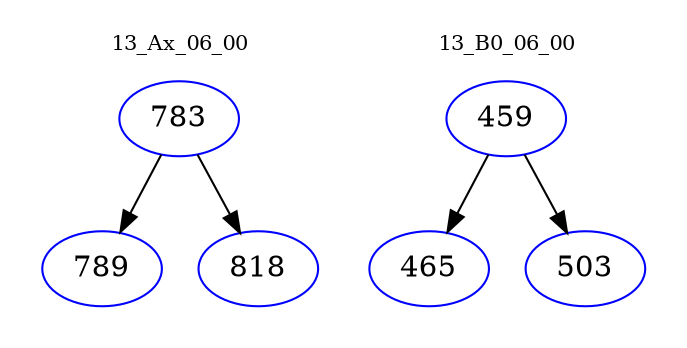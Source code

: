 digraph{
subgraph cluster_0 {
color = white
label = "13_Ax_06_00";
fontsize=10;
T0_783 [label="783", color="blue"]
T0_783 -> T0_789 [color="black"]
T0_789 [label="789", color="blue"]
T0_783 -> T0_818 [color="black"]
T0_818 [label="818", color="blue"]
}
subgraph cluster_1 {
color = white
label = "13_B0_06_00";
fontsize=10;
T1_459 [label="459", color="blue"]
T1_459 -> T1_465 [color="black"]
T1_465 [label="465", color="blue"]
T1_459 -> T1_503 [color="black"]
T1_503 [label="503", color="blue"]
}
}

